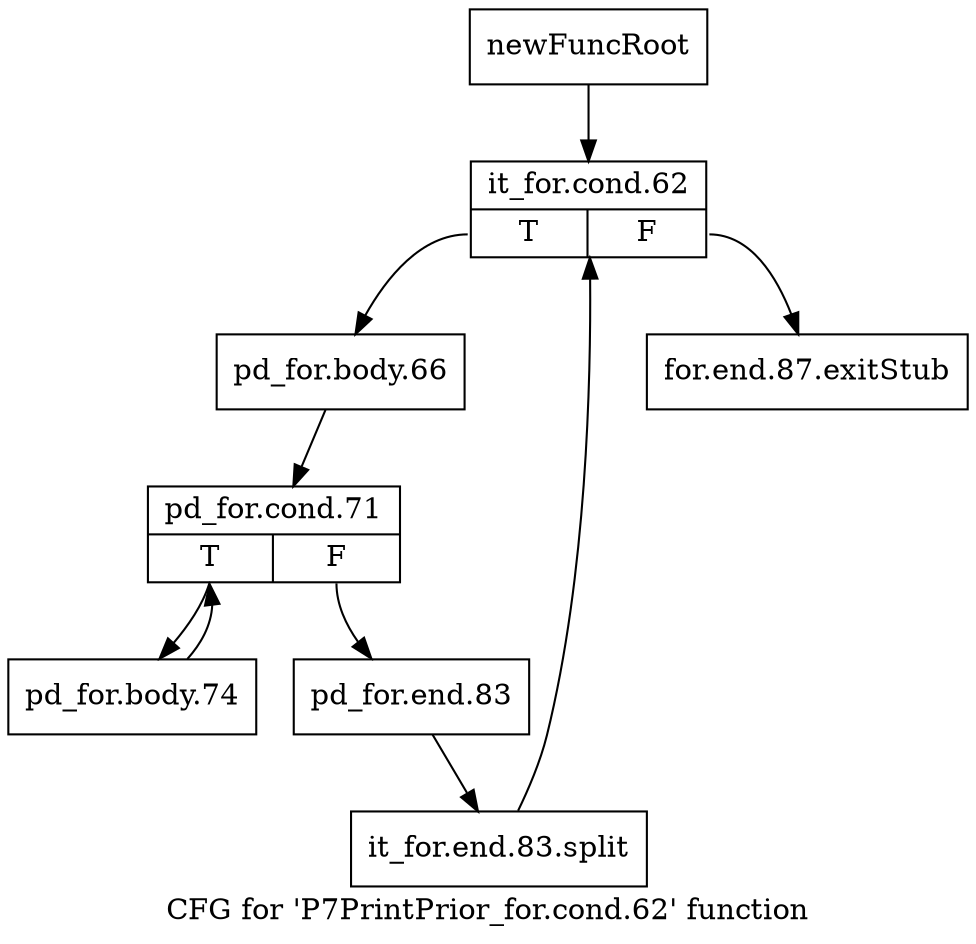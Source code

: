 digraph "CFG for 'P7PrintPrior_for.cond.62' function" {
	label="CFG for 'P7PrintPrior_for.cond.62' function";

	Node0x2eddbb0 [shape=record,label="{newFuncRoot}"];
	Node0x2eddbb0 -> Node0x2ee8030;
	Node0x2ee7fe0 [shape=record,label="{for.end.87.exitStub}"];
	Node0x2ee8030 [shape=record,label="{it_for.cond.62|{<s0>T|<s1>F}}"];
	Node0x2ee8030:s0 -> Node0x2ee8080;
	Node0x2ee8030:s1 -> Node0x2ee7fe0;
	Node0x2ee8080 [shape=record,label="{pd_for.body.66}"];
	Node0x2ee8080 -> Node0x2ee80d0;
	Node0x2ee80d0 [shape=record,label="{pd_for.cond.71|{<s0>T|<s1>F}}"];
	Node0x2ee80d0:s0 -> Node0x2ee8170;
	Node0x2ee80d0:s1 -> Node0x2ee8120;
	Node0x2ee8120 [shape=record,label="{pd_for.end.83}"];
	Node0x2ee8120 -> Node0x37c7420;
	Node0x37c7420 [shape=record,label="{it_for.end.83.split}"];
	Node0x37c7420 -> Node0x2ee8030;
	Node0x2ee8170 [shape=record,label="{pd_for.body.74}"];
	Node0x2ee8170 -> Node0x2ee80d0;
}
